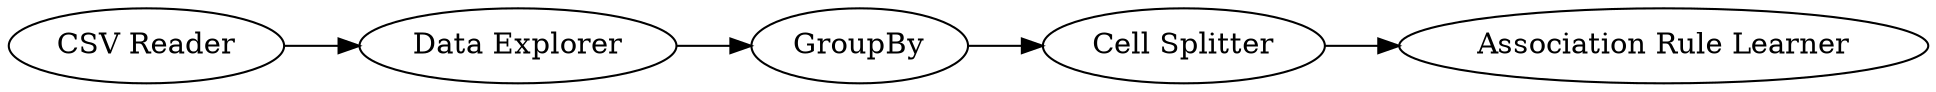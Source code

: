 digraph {
	1 [label="CSV Reader"]
	2 [label="Data Explorer"]
	3 [label=GroupBy]
	4 [label="Cell Splitter"]
	5 [label="Association Rule Learner"]
	1 -> 2
	2 -> 3
	3 -> 4
	4 -> 5
	rankdir=LR
}

